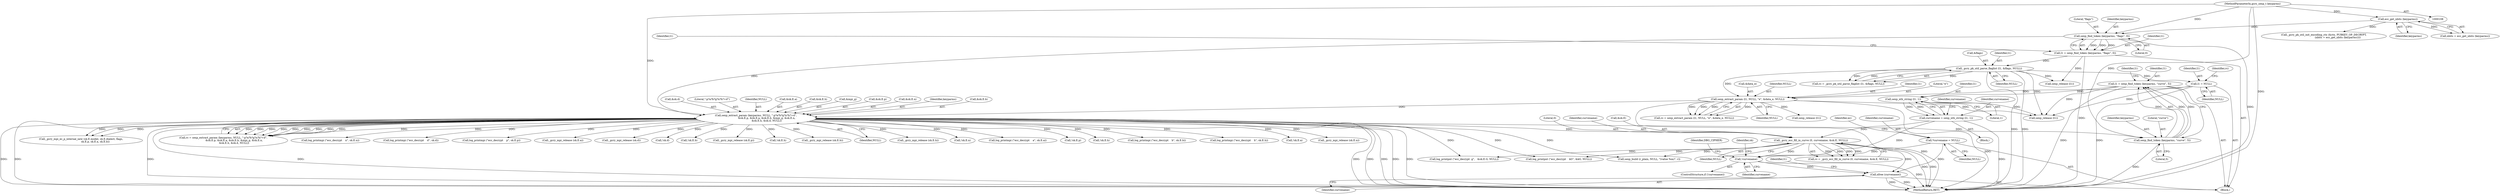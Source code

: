 digraph "0_gnupg_da780c8183cccc8f533c8ace8211ac2cb2bdee7b@API" {
"1000727" [label="(Call,xfree (curvename))"];
"1000330" [label="(Call,!curvename)"];
"1000308" [label="(Call,curvename = sexp_nth_string (l1, 1))"];
"1000310" [label="(Call,sexp_nth_string (l1, 1))"];
"1000299" [label="(Call,l1 = sexp_find_token (keyparms, \"curve\", 5))"];
"1000301" [label="(Call,sexp_find_token (keyparms, \"curve\", 5))"];
"1000230" [label="(Call,sexp_extract_param (keyparms, NULL, \"-p?a?b?g?n?h?+d\",\n                           &sk.E.p, &sk.E.a, &sk.E.b, &mpi_g, &sk.E.n,\n                           &sk.E.h, &sk.d, NULL))"];
"1000169" [label="(Call,sexp_find_token (keyparms, \"flags\", 0))"];
"1000165" [label="(Call,ecc_get_nbits (keyparms))"];
"1000111" [label="(MethodParameterIn,gcry_sexp_t keyparms)"];
"1000205" [label="(Call,sexp_extract_param (l1, NULL, \"e\", &data_e, NULL))"];
"1000188" [label="(Call,l1 = NULL)"];
"1000178" [label="(Call,_gcry_pk_util_parse_flaglist (l1, &flags, NULL))"];
"1000167" [label="(Call,l1 = sexp_find_token (keyparms, \"flags\", 0))"];
"1000318" [label="(Call,_gcry_ecc_fill_in_curve (0, curvename, &sk.E, NULL))"];
"1000130" [label="(Call,*curvename = NULL)"];
"1000668" [label="(Call,sexp_build (r_plain, NULL, \"(value %m)\", r))"];
"1000246" [label="(Call,&sk.E.b)"];
"1000500" [label="(Call,_gcry_mpi_ec_p_internal_new (sk.E.model, sk.E.dialect, flags,\n                                    sk.E.p, sk.E.a, sk.E.b))"];
"1000228" [label="(Call,rc = sexp_extract_param (keyparms, NULL, \"-p?a?b?g?n?h?+d\",\n                           &sk.E.p, &sk.E.a, &sk.E.b, &mpi_g, &sk.E.n,\n                           &sk.E.h, &sk.d, NULL))"];
"1000180" [label="(Call,&flags)"];
"1000363" [label="(Identifier,DBG_CIPHER)"];
"1000314" [label="(Identifier,curvename)"];
"1000330" [label="(Call,!curvename)"];
"1000300" [label="(Identifier,l1)"];
"1000266" [label="(Call,&sk.d)"];
"1000422" [label="(Call,log_printmpi (\"ecc_decrypt    n\", sk.E.n))"];
"1000192" [label="(Identifier,rc)"];
"1000111" [label="(MethodParameterIn,gcry_sexp_t keyparms)"];
"1000169" [label="(Call,sexp_find_token (keyparms, \"flags\", 0))"];
"1000331" [label="(Identifier,curvename)"];
"1000439" [label="(Call,log_printmpi (\"ecc_decrypt    d\", sk.d))"];
"1000112" [label="(Block,)"];
"1000297" [label="(Call,sexp_release (l1))"];
"1000413" [label="(Call,log_printpnt (\"ecc_decrypt  g\",   &sk.E.G, NULL))"];
"1000189" [label="(Identifier,l1)"];
"1000318" [label="(Call,_gcry_ecc_fill_in_curve (0, curvename, &sk.E, NULL))"];
"1000392" [label="(Call,log_printmpi (\"ecc_decrypt    p\", sk.E.p))"];
"1000166" [label="(Identifier,keyparms)"];
"1000302" [label="(Identifier,keyparms)"];
"1000182" [label="(Identifier,NULL)"];
"1000320" [label="(Identifier,curvename)"];
"1000688" [label="(Call,_gcry_mpi_release (sk.E.a))"];
"1000163" [label="(Call,nbits = ecc_get_nbits (keyparms))"];
"1000744" [label="(MethodReturn,RET)"];
"1000203" [label="(Call,rc = sexp_extract_param (l1, NULL, \"e\", &data_e, NULL))"];
"1000312" [label="(Literal,1)"];
"1000325" [label="(Identifier,NULL)"];
"1000135" [label="(Identifier,ec)"];
"1000176" [label="(Call,rc = _gcry_pk_util_parse_flaglist (l1, &flags, NULL))"];
"1000729" [label="(Call,sexp_release (l1))"];
"1000233" [label="(Literal,\"-p?a?b?g?n?h?+d\")"];
"1000232" [label="(Identifier,NULL)"];
"1000209" [label="(Call,&data_e)"];
"1000240" [label="(Call,&sk.E.a)"];
"1000260" [label="(Call,&sk.E.h)"];
"1000252" [label="(Call,&mpi_g)"];
"1000721" [label="(Call,_gcry_mpi_release (sk.d))"];
"1000207" [label="(Identifier,NULL)"];
"1000489" [label="(Call,!sk.d)"];
"1000303" [label="(Literal,\"curve\")"];
"1000730" [label="(Identifier,l1)"];
"1000132" [label="(Identifier,NULL)"];
"1000234" [label="(Call,&sk.E.p)"];
"1000171" [label="(Literal,\"flags\")"];
"1000727" [label="(Call,xfree (curvename))"];
"1000460" [label="(Call,!sk.E.b)"];
"1000188" [label="(Call,l1 = NULL)"];
"1000682" [label="(Call,_gcry_mpi_release (sk.E.p))"];
"1000483" [label="(Call,!sk.E.h)"];
"1000336" [label="(Identifier,sk)"];
"1000694" [label="(Call,_gcry_mpi_release (sk.E.b))"];
"1000170" [label="(Identifier,keyparms)"];
"1000270" [label="(Identifier,NULL)"];
"1000552" [label="(Call,log_printpnt (\"ecc_decrypt    kG\", &kG, NULL))"];
"1000308" [label="(Call,curvename = sexp_nth_string (l1, 1))"];
"1000206" [label="(Identifier,l1)"];
"1000254" [label="(Call,&sk.E.n)"];
"1000311" [label="(Identifier,l1)"];
"1000310" [label="(Call,sexp_nth_string (l1, 1))"];
"1000165" [label="(Call,ecc_get_nbits (keyparms))"];
"1000715" [label="(Call,_gcry_mpi_release (sk.E.h))"];
"1000309" [label="(Identifier,curvename)"];
"1000211" [label="(Identifier,NULL)"];
"1000304" [label="(Literal,5)"];
"1000329" [label="(ControlStructure,if (!curvename))"];
"1000231" [label="(Identifier,keyparms)"];
"1000167" [label="(Call,l1 = sexp_find_token (keyparms, \"flags\", 0))"];
"1000307" [label="(Block,)"];
"1000476" [label="(Call,!sk.E.n)"];
"1000299" [label="(Call,l1 = sexp_find_token (keyparms, \"curve\", 5))"];
"1000190" [label="(Identifier,NULL)"];
"1000399" [label="(Call,log_printmpi (\"ecc_decrypt    a\", sk.E.a))"];
"1000446" [label="(Call,!sk.E.p)"];
"1000321" [label="(Call,&sk.E)"];
"1000348" [label="(Call,!sk.E.h)"];
"1000168" [label="(Identifier,l1)"];
"1000316" [label="(Call,rc = _gcry_ecc_fill_in_curve (0, curvename, &sk.E, NULL))"];
"1000186" [label="(Call,sexp_release (l1))"];
"1000319" [label="(Literal,0)"];
"1000301" [label="(Call,sexp_find_token (keyparms, \"curve\", 5))"];
"1000174" [label="(Identifier,l1)"];
"1000406" [label="(Call,log_printmpi (\"ecc_decrypt    b\", sk.E.b))"];
"1000131" [label="(Identifier,curvename)"];
"1000230" [label="(Call,sexp_extract_param (keyparms, NULL, \"-p?a?b?g?n?h?+d\",\n                           &sk.E.p, &sk.E.a, &sk.E.b, &mpi_g, &sk.E.n,\n                           &sk.E.h, &sk.d, NULL))"];
"1000728" [label="(Identifier,curvename)"];
"1000429" [label="(Call,log_printmpi (\"ecc_decrypt    h\", sk.E.h))"];
"1000178" [label="(Call,_gcry_pk_util_parse_flaglist (l1, &flags, NULL))"];
"1000306" [label="(Identifier,l1)"];
"1000453" [label="(Call,!sk.E.a)"];
"1000130" [label="(Call,*curvename = NULL)"];
"1000159" [label="(Call,_gcry_pk_util_init_encoding_ctx (&ctx, PUBKEY_OP_DECRYPT,\n                                   (nbits = ecc_get_nbits (keyparms))))"];
"1000208" [label="(Literal,\"e\")"];
"1000709" [label="(Call,_gcry_mpi_release (sk.E.n))"];
"1000179" [label="(Identifier,l1)"];
"1000205" [label="(Call,sexp_extract_param (l1, NULL, \"e\", &data_e, NULL))"];
"1000172" [label="(Literal,0)"];
"1000727" -> "1000112"  [label="AST: "];
"1000727" -> "1000728"  [label="CFG: "];
"1000728" -> "1000727"  [label="AST: "];
"1000730" -> "1000727"  [label="CFG: "];
"1000727" -> "1000744"  [label="DDG: "];
"1000727" -> "1000744"  [label="DDG: "];
"1000330" -> "1000727"  [label="DDG: "];
"1000318" -> "1000727"  [label="DDG: "];
"1000130" -> "1000727"  [label="DDG: "];
"1000330" -> "1000329"  [label="AST: "];
"1000330" -> "1000331"  [label="CFG: "];
"1000331" -> "1000330"  [label="AST: "];
"1000336" -> "1000330"  [label="CFG: "];
"1000363" -> "1000330"  [label="CFG: "];
"1000330" -> "1000744"  [label="DDG: "];
"1000308" -> "1000330"  [label="DDG: "];
"1000318" -> "1000330"  [label="DDG: "];
"1000130" -> "1000330"  [label="DDG: "];
"1000308" -> "1000307"  [label="AST: "];
"1000308" -> "1000310"  [label="CFG: "];
"1000309" -> "1000308"  [label="AST: "];
"1000310" -> "1000308"  [label="AST: "];
"1000314" -> "1000308"  [label="CFG: "];
"1000308" -> "1000744"  [label="DDG: "];
"1000310" -> "1000308"  [label="DDG: "];
"1000310" -> "1000308"  [label="DDG: "];
"1000308" -> "1000318"  [label="DDG: "];
"1000310" -> "1000312"  [label="CFG: "];
"1000311" -> "1000310"  [label="AST: "];
"1000312" -> "1000310"  [label="AST: "];
"1000299" -> "1000310"  [label="DDG: "];
"1000310" -> "1000729"  [label="DDG: "];
"1000299" -> "1000112"  [label="AST: "];
"1000299" -> "1000301"  [label="CFG: "];
"1000300" -> "1000299"  [label="AST: "];
"1000301" -> "1000299"  [label="AST: "];
"1000306" -> "1000299"  [label="CFG: "];
"1000299" -> "1000744"  [label="DDG: "];
"1000301" -> "1000299"  [label="DDG: "];
"1000301" -> "1000299"  [label="DDG: "];
"1000301" -> "1000299"  [label="DDG: "];
"1000299" -> "1000729"  [label="DDG: "];
"1000301" -> "1000304"  [label="CFG: "];
"1000302" -> "1000301"  [label="AST: "];
"1000303" -> "1000301"  [label="AST: "];
"1000304" -> "1000301"  [label="AST: "];
"1000301" -> "1000744"  [label="DDG: "];
"1000230" -> "1000301"  [label="DDG: "];
"1000111" -> "1000301"  [label="DDG: "];
"1000230" -> "1000228"  [label="AST: "];
"1000230" -> "1000270"  [label="CFG: "];
"1000231" -> "1000230"  [label="AST: "];
"1000232" -> "1000230"  [label="AST: "];
"1000233" -> "1000230"  [label="AST: "];
"1000234" -> "1000230"  [label="AST: "];
"1000240" -> "1000230"  [label="AST: "];
"1000246" -> "1000230"  [label="AST: "];
"1000252" -> "1000230"  [label="AST: "];
"1000254" -> "1000230"  [label="AST: "];
"1000260" -> "1000230"  [label="AST: "];
"1000266" -> "1000230"  [label="AST: "];
"1000270" -> "1000230"  [label="AST: "];
"1000228" -> "1000230"  [label="CFG: "];
"1000230" -> "1000744"  [label="DDG: "];
"1000230" -> "1000744"  [label="DDG: "];
"1000230" -> "1000744"  [label="DDG: "];
"1000230" -> "1000744"  [label="DDG: "];
"1000230" -> "1000744"  [label="DDG: "];
"1000230" -> "1000744"  [label="DDG: "];
"1000230" -> "1000744"  [label="DDG: "];
"1000230" -> "1000744"  [label="DDG: "];
"1000230" -> "1000744"  [label="DDG: "];
"1000230" -> "1000228"  [label="DDG: "];
"1000230" -> "1000228"  [label="DDG: "];
"1000230" -> "1000228"  [label="DDG: "];
"1000230" -> "1000228"  [label="DDG: "];
"1000230" -> "1000228"  [label="DDG: "];
"1000230" -> "1000228"  [label="DDG: "];
"1000230" -> "1000228"  [label="DDG: "];
"1000230" -> "1000228"  [label="DDG: "];
"1000230" -> "1000228"  [label="DDG: "];
"1000230" -> "1000228"  [label="DDG: "];
"1000169" -> "1000230"  [label="DDG: "];
"1000111" -> "1000230"  [label="DDG: "];
"1000205" -> "1000230"  [label="DDG: "];
"1000230" -> "1000318"  [label="DDG: "];
"1000230" -> "1000348"  [label="DDG: "];
"1000230" -> "1000392"  [label="DDG: "];
"1000230" -> "1000399"  [label="DDG: "];
"1000230" -> "1000406"  [label="DDG: "];
"1000230" -> "1000413"  [label="DDG: "];
"1000230" -> "1000422"  [label="DDG: "];
"1000230" -> "1000429"  [label="DDG: "];
"1000230" -> "1000439"  [label="DDG: "];
"1000230" -> "1000446"  [label="DDG: "];
"1000230" -> "1000453"  [label="DDG: "];
"1000230" -> "1000460"  [label="DDG: "];
"1000230" -> "1000476"  [label="DDG: "];
"1000230" -> "1000483"  [label="DDG: "];
"1000230" -> "1000489"  [label="DDG: "];
"1000230" -> "1000500"  [label="DDG: "];
"1000230" -> "1000500"  [label="DDG: "];
"1000230" -> "1000500"  [label="DDG: "];
"1000230" -> "1000552"  [label="DDG: "];
"1000230" -> "1000668"  [label="DDG: "];
"1000230" -> "1000682"  [label="DDG: "];
"1000230" -> "1000688"  [label="DDG: "];
"1000230" -> "1000694"  [label="DDG: "];
"1000230" -> "1000709"  [label="DDG: "];
"1000230" -> "1000715"  [label="DDG: "];
"1000230" -> "1000721"  [label="DDG: "];
"1000169" -> "1000167"  [label="AST: "];
"1000169" -> "1000172"  [label="CFG: "];
"1000170" -> "1000169"  [label="AST: "];
"1000171" -> "1000169"  [label="AST: "];
"1000172" -> "1000169"  [label="AST: "];
"1000167" -> "1000169"  [label="CFG: "];
"1000169" -> "1000744"  [label="DDG: "];
"1000169" -> "1000167"  [label="DDG: "];
"1000169" -> "1000167"  [label="DDG: "];
"1000169" -> "1000167"  [label="DDG: "];
"1000165" -> "1000169"  [label="DDG: "];
"1000111" -> "1000169"  [label="DDG: "];
"1000165" -> "1000163"  [label="AST: "];
"1000165" -> "1000166"  [label="CFG: "];
"1000166" -> "1000165"  [label="AST: "];
"1000163" -> "1000165"  [label="CFG: "];
"1000165" -> "1000159"  [label="DDG: "];
"1000165" -> "1000163"  [label="DDG: "];
"1000111" -> "1000165"  [label="DDG: "];
"1000111" -> "1000108"  [label="AST: "];
"1000111" -> "1000744"  [label="DDG: "];
"1000205" -> "1000203"  [label="AST: "];
"1000205" -> "1000211"  [label="CFG: "];
"1000206" -> "1000205"  [label="AST: "];
"1000207" -> "1000205"  [label="AST: "];
"1000208" -> "1000205"  [label="AST: "];
"1000209" -> "1000205"  [label="AST: "];
"1000211" -> "1000205"  [label="AST: "];
"1000203" -> "1000205"  [label="CFG: "];
"1000205" -> "1000744"  [label="DDG: "];
"1000205" -> "1000744"  [label="DDG: "];
"1000205" -> "1000203"  [label="DDG: "];
"1000205" -> "1000203"  [label="DDG: "];
"1000205" -> "1000203"  [label="DDG: "];
"1000205" -> "1000203"  [label="DDG: "];
"1000188" -> "1000205"  [label="DDG: "];
"1000178" -> "1000205"  [label="DDG: "];
"1000205" -> "1000297"  [label="DDG: "];
"1000205" -> "1000729"  [label="DDG: "];
"1000188" -> "1000112"  [label="AST: "];
"1000188" -> "1000190"  [label="CFG: "];
"1000189" -> "1000188"  [label="AST: "];
"1000190" -> "1000188"  [label="AST: "];
"1000192" -> "1000188"  [label="CFG: "];
"1000188" -> "1000744"  [label="DDG: "];
"1000178" -> "1000188"  [label="DDG: "];
"1000188" -> "1000729"  [label="DDG: "];
"1000178" -> "1000176"  [label="AST: "];
"1000178" -> "1000182"  [label="CFG: "];
"1000179" -> "1000178"  [label="AST: "];
"1000180" -> "1000178"  [label="AST: "];
"1000182" -> "1000178"  [label="AST: "];
"1000176" -> "1000178"  [label="CFG: "];
"1000178" -> "1000744"  [label="DDG: "];
"1000178" -> "1000744"  [label="DDG: "];
"1000178" -> "1000176"  [label="DDG: "];
"1000178" -> "1000176"  [label="DDG: "];
"1000178" -> "1000176"  [label="DDG: "];
"1000167" -> "1000178"  [label="DDG: "];
"1000178" -> "1000186"  [label="DDG: "];
"1000178" -> "1000729"  [label="DDG: "];
"1000167" -> "1000112"  [label="AST: "];
"1000168" -> "1000167"  [label="AST: "];
"1000174" -> "1000167"  [label="CFG: "];
"1000167" -> "1000744"  [label="DDG: "];
"1000167" -> "1000186"  [label="DDG: "];
"1000318" -> "1000316"  [label="AST: "];
"1000318" -> "1000325"  [label="CFG: "];
"1000319" -> "1000318"  [label="AST: "];
"1000320" -> "1000318"  [label="AST: "];
"1000321" -> "1000318"  [label="AST: "];
"1000325" -> "1000318"  [label="AST: "];
"1000316" -> "1000318"  [label="CFG: "];
"1000318" -> "1000744"  [label="DDG: "];
"1000318" -> "1000744"  [label="DDG: "];
"1000318" -> "1000316"  [label="DDG: "];
"1000318" -> "1000316"  [label="DDG: "];
"1000318" -> "1000316"  [label="DDG: "];
"1000318" -> "1000316"  [label="DDG: "];
"1000318" -> "1000413"  [label="DDG: "];
"1000318" -> "1000552"  [label="DDG: "];
"1000318" -> "1000668"  [label="DDG: "];
"1000130" -> "1000112"  [label="AST: "];
"1000130" -> "1000132"  [label="CFG: "];
"1000131" -> "1000130"  [label="AST: "];
"1000132" -> "1000130"  [label="AST: "];
"1000135" -> "1000130"  [label="CFG: "];
}
